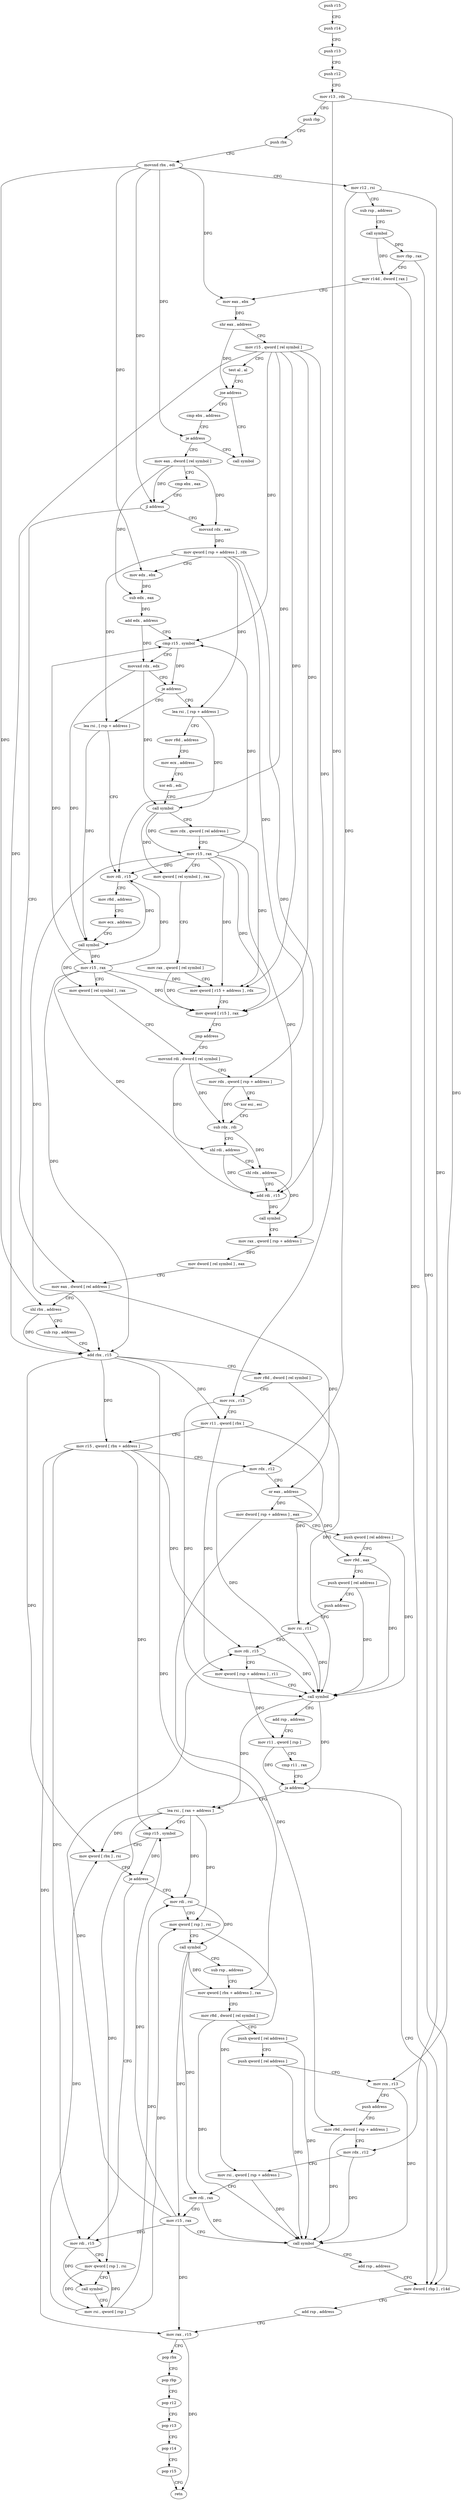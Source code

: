 digraph "func" {
"4361120" [label = "push r15" ]
"4361122" [label = "push r14" ]
"4361124" [label = "push r13" ]
"4361126" [label = "push r12" ]
"4361128" [label = "mov r13 , rdx" ]
"4361131" [label = "push rbp" ]
"4361132" [label = "push rbx" ]
"4361133" [label = "movsxd rbx , edi" ]
"4361136" [label = "mov r12 , rsi" ]
"4361139" [label = "sub rsp , address" ]
"4361143" [label = "call symbol" ]
"4361148" [label = "mov rbp , rax" ]
"4361151" [label = "mov r14d , dword [ rax ]" ]
"4361154" [label = "mov eax , ebx" ]
"4361156" [label = "shr eax , address" ]
"4361159" [label = "mov r15 , qword [ rel symbol ]" ]
"4361166" [label = "test al , al" ]
"4361168" [label = "jne address" ]
"4361595" [label = "call symbol" ]
"4361174" [label = "cmp ebx , address" ]
"4361180" [label = "je address" ]
"4361186" [label = "mov eax , dword [ rel symbol ]" ]
"4361192" [label = "cmp ebx , eax" ]
"4361194" [label = "jl address" ]
"4361305" [label = "mov eax , dword [ rel address ]" ]
"4361196" [label = "movsxd rdx , eax" ]
"4361311" [label = "shl rbx , address" ]
"4361315" [label = "sub rsp , address" ]
"4361319" [label = "add rbx , r15" ]
"4361322" [label = "mov r8d , dword [ rel symbol ]" ]
"4361329" [label = "mov rcx , r13" ]
"4361332" [label = "mov r11 , qword [ rbx ]" ]
"4361335" [label = "mov r15 , qword [ rbx + address ]" ]
"4361339" [label = "mov rdx , r12" ]
"4361342" [label = "or eax , address" ]
"4361345" [label = "mov dword [ rsp + address ] , eax" ]
"4361349" [label = "push qword [ rel address ]" ]
"4361355" [label = "mov r9d , eax" ]
"4361358" [label = "push qword [ rel address ]" ]
"4361364" [label = "push address" ]
"4361369" [label = "mov rsi , r11" ]
"4361372" [label = "mov rdi , r15" ]
"4361375" [label = "mov qword [ rsp + address ] , r11" ]
"4361380" [label = "call symbol" ]
"4361385" [label = "add rsp , address" ]
"4361389" [label = "mov r11 , qword [ rsp ]" ]
"4361393" [label = "cmp r11 , rax" ]
"4361396" [label = "ja address" ]
"4361505" [label = "mov dword [ rbp ] , r14d" ]
"4361398" [label = "lea rsi , [ rax + address ]" ]
"4361199" [label = "mov qword [ rsp + address ] , rdx" ]
"4361204" [label = "mov edx , ebx" ]
"4361206" [label = "sub edx , eax" ]
"4361208" [label = "add edx , address" ]
"4361211" [label = "cmp r15 , symbol" ]
"4361218" [label = "movsxd rdx , edx" ]
"4361221" [label = "je address" ]
"4361536" [label = "lea rsi , [ rsp + address ]" ]
"4361227" [label = "lea rsi , [ rsp + address ]" ]
"4361509" [label = "add rsp , address" ]
"4361513" [label = "mov rax , r15" ]
"4361516" [label = "pop rbx" ]
"4361517" [label = "pop rbp" ]
"4361518" [label = "pop r12" ]
"4361520" [label = "pop r13" ]
"4361522" [label = "pop r14" ]
"4361524" [label = "pop r15" ]
"4361526" [label = "retn" ]
"4361402" [label = "cmp r15 , symbol" ]
"4361409" [label = "mov qword [ rbx ] , rsi" ]
"4361412" [label = "je address" ]
"4361430" [label = "mov rdi , rsi" ]
"4361414" [label = "mov rdi , r15" ]
"4361541" [label = "mov r8d , address" ]
"4361547" [label = "mov ecx , address" ]
"4361552" [label = "xor edi , edi" ]
"4361554" [label = "call symbol" ]
"4361559" [label = "mov rdx , qword [ rel address ]" ]
"4361566" [label = "mov r15 , rax" ]
"4361569" [label = "mov qword [ rel symbol ] , rax" ]
"4361576" [label = "mov rax , qword [ rel symbol ]" ]
"4361583" [label = "mov qword [ r15 + address ] , rdx" ]
"4361587" [label = "mov qword [ r15 ] , rax" ]
"4361590" [label = "jmp address" ]
"4361261" [label = "movsxd rdi , dword [ rel symbol ]" ]
"4361232" [label = "mov rdi , r15" ]
"4361235" [label = "mov r8d , address" ]
"4361241" [label = "mov ecx , address" ]
"4361246" [label = "call symbol" ]
"4361251" [label = "mov r15 , rax" ]
"4361254" [label = "mov qword [ rel symbol ] , rax" ]
"4361433" [label = "mov qword [ rsp ] , rsi" ]
"4361437" [label = "call symbol" ]
"4361442" [label = "sub rsp , address" ]
"4361446" [label = "mov qword [ rbx + address ] , rax" ]
"4361450" [label = "mov r8d , dword [ rel symbol ]" ]
"4361457" [label = "push qword [ rel address ]" ]
"4361463" [label = "push qword [ rel address ]" ]
"4361469" [label = "mov rcx , r13" ]
"4361472" [label = "push address" ]
"4361477" [label = "mov r9d , dword [ rsp + address ]" ]
"4361482" [label = "mov rdx , r12" ]
"4361485" [label = "mov rsi , qword [ rsp + address ]" ]
"4361490" [label = "mov rdi , rax" ]
"4361493" [label = "mov r15 , rax" ]
"4361496" [label = "call symbol" ]
"4361501" [label = "add rsp , address" ]
"4361417" [label = "mov qword [ rsp ] , rsi" ]
"4361421" [label = "call symbol" ]
"4361426" [label = "mov rsi , qword [ rsp ]" ]
"4361268" [label = "mov rdx , qword [ rsp + address ]" ]
"4361273" [label = "xor esi , esi" ]
"4361275" [label = "sub rdx , rdi" ]
"4361278" [label = "shl rdi , address" ]
"4361282" [label = "shl rdx , address" ]
"4361286" [label = "add rdi , r15" ]
"4361289" [label = "call symbol" ]
"4361294" [label = "mov rax , qword [ rsp + address ]" ]
"4361299" [label = "mov dword [ rel symbol ] , eax" ]
"4361120" -> "4361122" [ label = "CFG" ]
"4361122" -> "4361124" [ label = "CFG" ]
"4361124" -> "4361126" [ label = "CFG" ]
"4361126" -> "4361128" [ label = "CFG" ]
"4361128" -> "4361131" [ label = "CFG" ]
"4361128" -> "4361329" [ label = "DFG" ]
"4361128" -> "4361469" [ label = "DFG" ]
"4361131" -> "4361132" [ label = "CFG" ]
"4361132" -> "4361133" [ label = "CFG" ]
"4361133" -> "4361136" [ label = "CFG" ]
"4361133" -> "4361154" [ label = "DFG" ]
"4361133" -> "4361180" [ label = "DFG" ]
"4361133" -> "4361194" [ label = "DFG" ]
"4361133" -> "4361311" [ label = "DFG" ]
"4361133" -> "4361204" [ label = "DFG" ]
"4361136" -> "4361139" [ label = "CFG" ]
"4361136" -> "4361339" [ label = "DFG" ]
"4361136" -> "4361482" [ label = "DFG" ]
"4361139" -> "4361143" [ label = "CFG" ]
"4361143" -> "4361148" [ label = "DFG" ]
"4361143" -> "4361151" [ label = "DFG" ]
"4361148" -> "4361151" [ label = "CFG" ]
"4361148" -> "4361505" [ label = "DFG" ]
"4361151" -> "4361154" [ label = "CFG" ]
"4361151" -> "4361505" [ label = "DFG" ]
"4361154" -> "4361156" [ label = "DFG" ]
"4361156" -> "4361159" [ label = "CFG" ]
"4361156" -> "4361168" [ label = "DFG" ]
"4361159" -> "4361166" [ label = "CFG" ]
"4361159" -> "4361319" [ label = "DFG" ]
"4361159" -> "4361211" [ label = "DFG" ]
"4361159" -> "4361583" [ label = "DFG" ]
"4361159" -> "4361587" [ label = "DFG" ]
"4361159" -> "4361232" [ label = "DFG" ]
"4361159" -> "4361286" [ label = "DFG" ]
"4361166" -> "4361168" [ label = "CFG" ]
"4361168" -> "4361595" [ label = "CFG" ]
"4361168" -> "4361174" [ label = "CFG" ]
"4361174" -> "4361180" [ label = "CFG" ]
"4361180" -> "4361595" [ label = "CFG" ]
"4361180" -> "4361186" [ label = "CFG" ]
"4361186" -> "4361192" [ label = "CFG" ]
"4361186" -> "4361194" [ label = "DFG" ]
"4361186" -> "4361196" [ label = "DFG" ]
"4361186" -> "4361206" [ label = "DFG" ]
"4361192" -> "4361194" [ label = "CFG" ]
"4361194" -> "4361305" [ label = "CFG" ]
"4361194" -> "4361196" [ label = "CFG" ]
"4361305" -> "4361311" [ label = "CFG" ]
"4361305" -> "4361342" [ label = "DFG" ]
"4361196" -> "4361199" [ label = "DFG" ]
"4361311" -> "4361315" [ label = "CFG" ]
"4361311" -> "4361319" [ label = "DFG" ]
"4361315" -> "4361319" [ label = "CFG" ]
"4361319" -> "4361322" [ label = "CFG" ]
"4361319" -> "4361332" [ label = "DFG" ]
"4361319" -> "4361335" [ label = "DFG" ]
"4361319" -> "4361409" [ label = "DFG" ]
"4361319" -> "4361446" [ label = "DFG" ]
"4361322" -> "4361329" [ label = "CFG" ]
"4361322" -> "4361380" [ label = "DFG" ]
"4361329" -> "4361332" [ label = "CFG" ]
"4361329" -> "4361380" [ label = "DFG" ]
"4361332" -> "4361335" [ label = "CFG" ]
"4361332" -> "4361369" [ label = "DFG" ]
"4361332" -> "4361375" [ label = "DFG" ]
"4361335" -> "4361339" [ label = "CFG" ]
"4361335" -> "4361372" [ label = "DFG" ]
"4361335" -> "4361513" [ label = "DFG" ]
"4361335" -> "4361402" [ label = "DFG" ]
"4361335" -> "4361414" [ label = "DFG" ]
"4361339" -> "4361342" [ label = "CFG" ]
"4361339" -> "4361380" [ label = "DFG" ]
"4361342" -> "4361345" [ label = "DFG" ]
"4361342" -> "4361355" [ label = "DFG" ]
"4361345" -> "4361349" [ label = "CFG" ]
"4361345" -> "4361477" [ label = "DFG" ]
"4361349" -> "4361355" [ label = "CFG" ]
"4361349" -> "4361380" [ label = "DFG" ]
"4361355" -> "4361358" [ label = "CFG" ]
"4361355" -> "4361380" [ label = "DFG" ]
"4361358" -> "4361364" [ label = "CFG" ]
"4361358" -> "4361380" [ label = "DFG" ]
"4361364" -> "4361369" [ label = "CFG" ]
"4361369" -> "4361372" [ label = "CFG" ]
"4361369" -> "4361380" [ label = "DFG" ]
"4361372" -> "4361375" [ label = "CFG" ]
"4361372" -> "4361380" [ label = "DFG" ]
"4361375" -> "4361380" [ label = "CFG" ]
"4361375" -> "4361389" [ label = "DFG" ]
"4361380" -> "4361385" [ label = "CFG" ]
"4361380" -> "4361396" [ label = "DFG" ]
"4361380" -> "4361398" [ label = "DFG" ]
"4361385" -> "4361389" [ label = "CFG" ]
"4361389" -> "4361393" [ label = "CFG" ]
"4361389" -> "4361396" [ label = "DFG" ]
"4361393" -> "4361396" [ label = "CFG" ]
"4361396" -> "4361505" [ label = "CFG" ]
"4361396" -> "4361398" [ label = "CFG" ]
"4361505" -> "4361509" [ label = "CFG" ]
"4361398" -> "4361402" [ label = "CFG" ]
"4361398" -> "4361409" [ label = "DFG" ]
"4361398" -> "4361430" [ label = "DFG" ]
"4361398" -> "4361433" [ label = "DFG" ]
"4361398" -> "4361417" [ label = "DFG" ]
"4361199" -> "4361204" [ label = "CFG" ]
"4361199" -> "4361268" [ label = "DFG" ]
"4361199" -> "4361294" [ label = "DFG" ]
"4361199" -> "4361536" [ label = "DFG" ]
"4361199" -> "4361227" [ label = "DFG" ]
"4361204" -> "4361206" [ label = "DFG" ]
"4361206" -> "4361208" [ label = "DFG" ]
"4361208" -> "4361211" [ label = "CFG" ]
"4361208" -> "4361218" [ label = "DFG" ]
"4361211" -> "4361218" [ label = "CFG" ]
"4361211" -> "4361221" [ label = "DFG" ]
"4361218" -> "4361221" [ label = "CFG" ]
"4361218" -> "4361554" [ label = "DFG" ]
"4361218" -> "4361246" [ label = "DFG" ]
"4361221" -> "4361536" [ label = "CFG" ]
"4361221" -> "4361227" [ label = "CFG" ]
"4361536" -> "4361541" [ label = "CFG" ]
"4361536" -> "4361554" [ label = "DFG" ]
"4361227" -> "4361232" [ label = "CFG" ]
"4361227" -> "4361246" [ label = "DFG" ]
"4361509" -> "4361513" [ label = "CFG" ]
"4361513" -> "4361516" [ label = "CFG" ]
"4361513" -> "4361526" [ label = "DFG" ]
"4361516" -> "4361517" [ label = "CFG" ]
"4361517" -> "4361518" [ label = "CFG" ]
"4361518" -> "4361520" [ label = "CFG" ]
"4361520" -> "4361522" [ label = "CFG" ]
"4361522" -> "4361524" [ label = "CFG" ]
"4361524" -> "4361526" [ label = "CFG" ]
"4361402" -> "4361409" [ label = "CFG" ]
"4361402" -> "4361412" [ label = "DFG" ]
"4361409" -> "4361412" [ label = "CFG" ]
"4361412" -> "4361430" [ label = "CFG" ]
"4361412" -> "4361414" [ label = "CFG" ]
"4361430" -> "4361433" [ label = "CFG" ]
"4361430" -> "4361437" [ label = "DFG" ]
"4361414" -> "4361417" [ label = "CFG" ]
"4361414" -> "4361421" [ label = "DFG" ]
"4361541" -> "4361547" [ label = "CFG" ]
"4361547" -> "4361552" [ label = "CFG" ]
"4361552" -> "4361554" [ label = "CFG" ]
"4361554" -> "4361559" [ label = "CFG" ]
"4361554" -> "4361566" [ label = "DFG" ]
"4361554" -> "4361569" [ label = "DFG" ]
"4361559" -> "4361566" [ label = "CFG" ]
"4361559" -> "4361583" [ label = "DFG" ]
"4361566" -> "4361569" [ label = "CFG" ]
"4361566" -> "4361319" [ label = "DFG" ]
"4361566" -> "4361211" [ label = "DFG" ]
"4361566" -> "4361583" [ label = "DFG" ]
"4361566" -> "4361587" [ label = "DFG" ]
"4361566" -> "4361232" [ label = "DFG" ]
"4361566" -> "4361286" [ label = "DFG" ]
"4361569" -> "4361576" [ label = "CFG" ]
"4361576" -> "4361583" [ label = "CFG" ]
"4361576" -> "4361587" [ label = "DFG" ]
"4361583" -> "4361587" [ label = "CFG" ]
"4361587" -> "4361590" [ label = "CFG" ]
"4361590" -> "4361261" [ label = "CFG" ]
"4361261" -> "4361268" [ label = "CFG" ]
"4361261" -> "4361275" [ label = "DFG" ]
"4361261" -> "4361278" [ label = "DFG" ]
"4361232" -> "4361235" [ label = "CFG" ]
"4361232" -> "4361246" [ label = "DFG" ]
"4361235" -> "4361241" [ label = "CFG" ]
"4361241" -> "4361246" [ label = "CFG" ]
"4361246" -> "4361251" [ label = "DFG" ]
"4361246" -> "4361254" [ label = "DFG" ]
"4361251" -> "4361254" [ label = "CFG" ]
"4361251" -> "4361319" [ label = "DFG" ]
"4361251" -> "4361211" [ label = "DFG" ]
"4361251" -> "4361232" [ label = "DFG" ]
"4361251" -> "4361583" [ label = "DFG" ]
"4361251" -> "4361587" [ label = "DFG" ]
"4361251" -> "4361286" [ label = "DFG" ]
"4361254" -> "4361261" [ label = "CFG" ]
"4361433" -> "4361437" [ label = "CFG" ]
"4361433" -> "4361485" [ label = "DFG" ]
"4361437" -> "4361442" [ label = "CFG" ]
"4361437" -> "4361446" [ label = "DFG" ]
"4361437" -> "4361490" [ label = "DFG" ]
"4361437" -> "4361493" [ label = "DFG" ]
"4361442" -> "4361446" [ label = "CFG" ]
"4361446" -> "4361450" [ label = "CFG" ]
"4361450" -> "4361457" [ label = "CFG" ]
"4361450" -> "4361496" [ label = "DFG" ]
"4361457" -> "4361463" [ label = "CFG" ]
"4361457" -> "4361496" [ label = "DFG" ]
"4361463" -> "4361469" [ label = "CFG" ]
"4361463" -> "4361496" [ label = "DFG" ]
"4361469" -> "4361472" [ label = "CFG" ]
"4361469" -> "4361496" [ label = "DFG" ]
"4361472" -> "4361477" [ label = "CFG" ]
"4361477" -> "4361482" [ label = "CFG" ]
"4361477" -> "4361496" [ label = "DFG" ]
"4361482" -> "4361485" [ label = "CFG" ]
"4361482" -> "4361496" [ label = "DFG" ]
"4361485" -> "4361490" [ label = "CFG" ]
"4361485" -> "4361496" [ label = "DFG" ]
"4361490" -> "4361493" [ label = "CFG" ]
"4361490" -> "4361496" [ label = "DFG" ]
"4361493" -> "4361496" [ label = "CFG" ]
"4361493" -> "4361372" [ label = "DFG" ]
"4361493" -> "4361513" [ label = "DFG" ]
"4361493" -> "4361402" [ label = "DFG" ]
"4361493" -> "4361414" [ label = "DFG" ]
"4361496" -> "4361501" [ label = "CFG" ]
"4361501" -> "4361505" [ label = "CFG" ]
"4361417" -> "4361421" [ label = "CFG" ]
"4361417" -> "4361426" [ label = "DFG" ]
"4361421" -> "4361426" [ label = "CFG" ]
"4361426" -> "4361430" [ label = "DFG" ]
"4361426" -> "4361409" [ label = "DFG" ]
"4361426" -> "4361433" [ label = "DFG" ]
"4361426" -> "4361417" [ label = "DFG" ]
"4361268" -> "4361273" [ label = "CFG" ]
"4361268" -> "4361275" [ label = "DFG" ]
"4361273" -> "4361275" [ label = "CFG" ]
"4361275" -> "4361278" [ label = "CFG" ]
"4361275" -> "4361282" [ label = "DFG" ]
"4361278" -> "4361282" [ label = "CFG" ]
"4361278" -> "4361286" [ label = "DFG" ]
"4361282" -> "4361286" [ label = "CFG" ]
"4361282" -> "4361289" [ label = "DFG" ]
"4361286" -> "4361289" [ label = "DFG" ]
"4361289" -> "4361294" [ label = "CFG" ]
"4361294" -> "4361299" [ label = "DFG" ]
"4361299" -> "4361305" [ label = "CFG" ]
}
